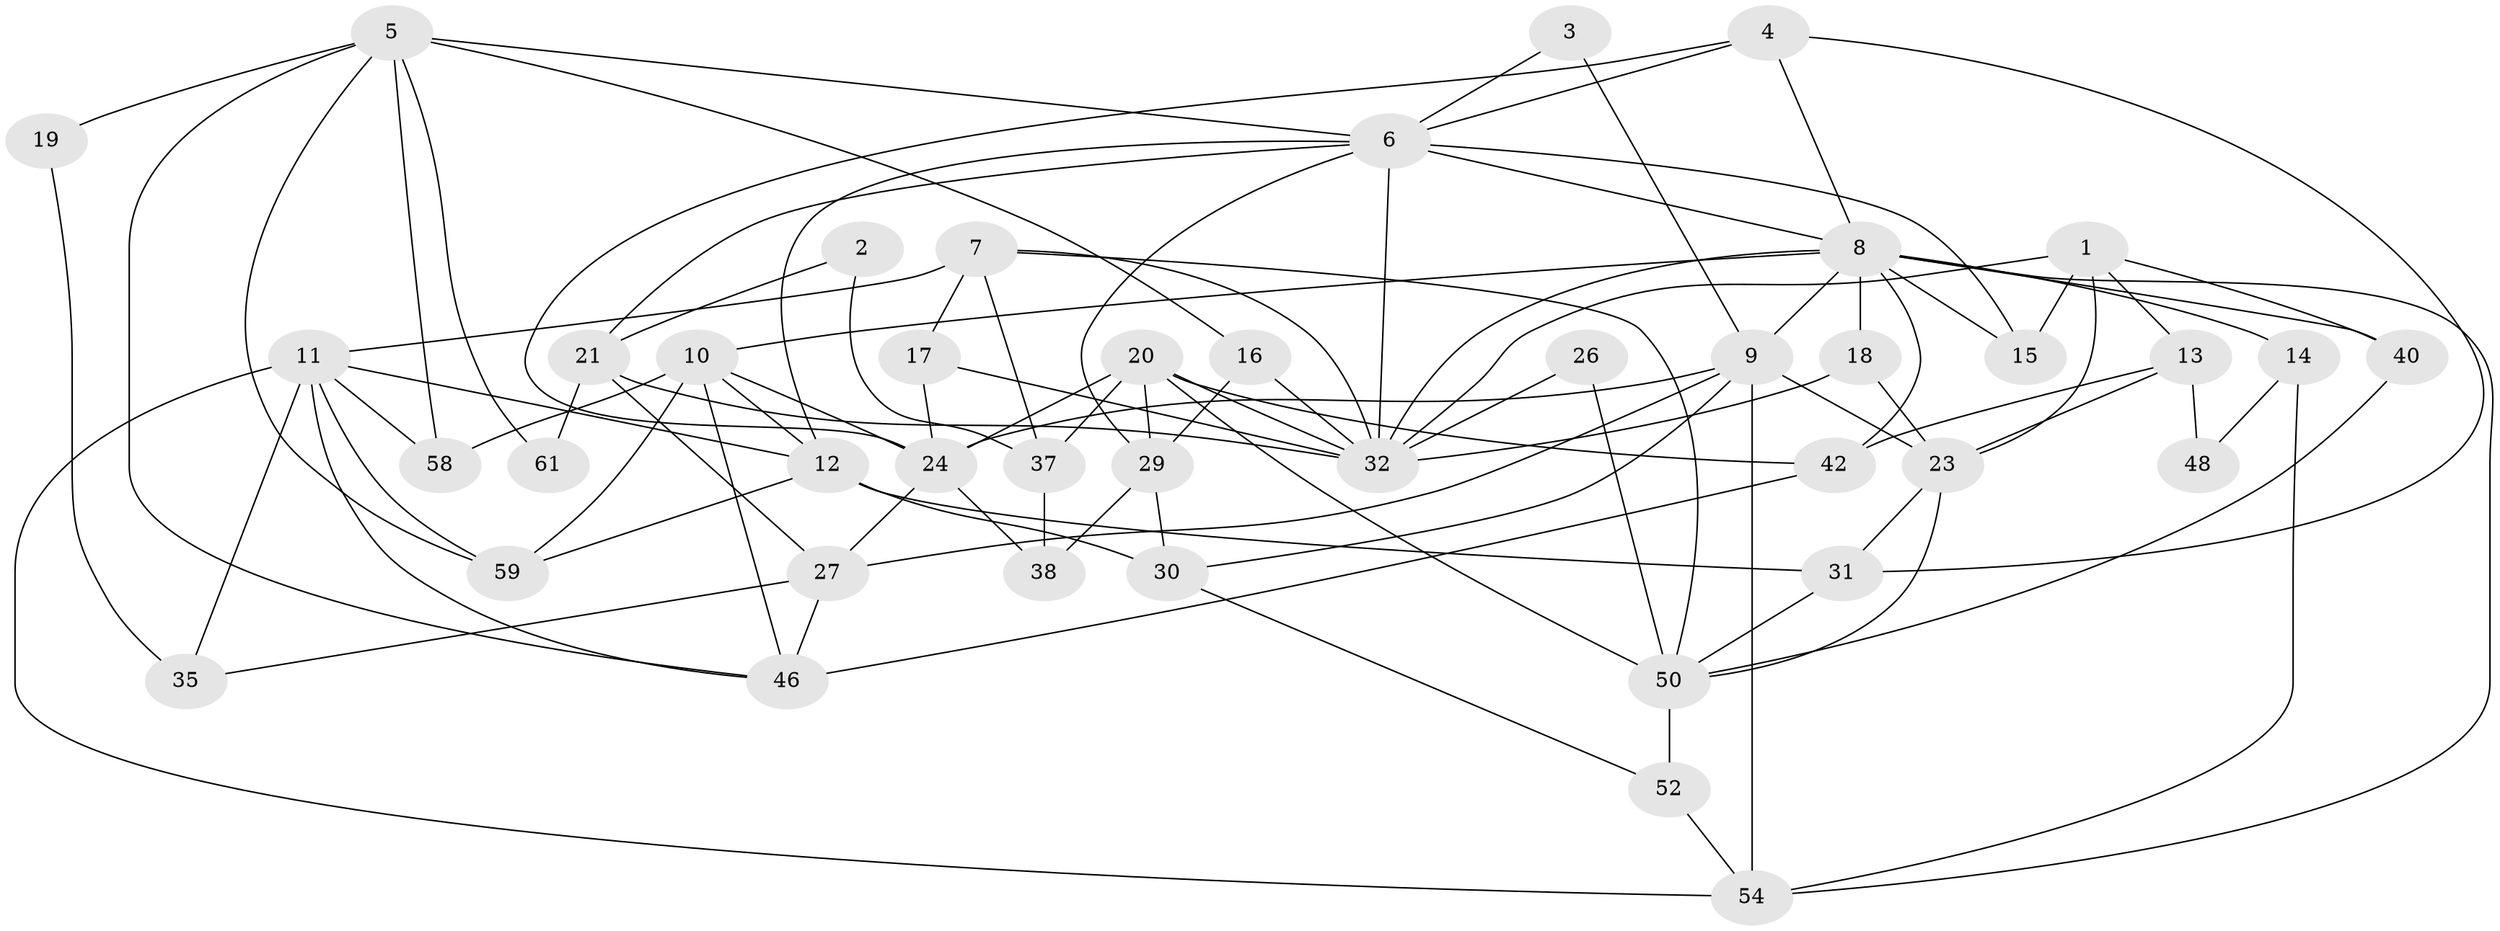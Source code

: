// Generated by graph-tools (version 1.1) at 2025/52/02/27/25 19:52:01]
// undirected, 42 vertices, 97 edges
graph export_dot {
graph [start="1"]
  node [color=gray90,style=filled];
  1 [super="+56"];
  2;
  3;
  4;
  5 [super="+41"];
  6 [super="+43"];
  7 [super="+60"];
  8 [super="+33"];
  9 [super="+36"];
  10 [super="+44"];
  11 [super="+22"];
  12 [super="+28"];
  13;
  14;
  15;
  16 [super="+34"];
  17;
  18;
  19;
  20;
  21 [super="+47"];
  23 [super="+25"];
  24 [super="+55"];
  26;
  27;
  29 [super="+53"];
  30 [super="+51"];
  31;
  32 [super="+45"];
  35;
  37 [super="+39"];
  38;
  40;
  42 [super="+57"];
  46 [super="+49"];
  48;
  50;
  52;
  54;
  58;
  59;
  61;
  1 -- 15;
  1 -- 32 [weight=2];
  1 -- 23;
  1 -- 40;
  1 -- 13;
  2 -- 21;
  2 -- 37;
  3 -- 9;
  3 -- 6;
  4 -- 31;
  4 -- 24;
  4 -- 6;
  4 -- 8;
  5 -- 16;
  5 -- 46;
  5 -- 19;
  5 -- 6;
  5 -- 58;
  5 -- 59;
  5 -- 61;
  6 -- 15;
  6 -- 21;
  6 -- 32;
  6 -- 12;
  6 -- 8;
  6 -- 29;
  7 -- 17;
  7 -- 37;
  7 -- 32;
  7 -- 50;
  7 -- 11;
  8 -- 18;
  8 -- 32;
  8 -- 40;
  8 -- 54;
  8 -- 42;
  8 -- 9;
  8 -- 14;
  8 -- 15;
  8 -- 10;
  9 -- 27;
  9 -- 23;
  9 -- 30;
  9 -- 24;
  9 -- 54;
  10 -- 24;
  10 -- 58;
  10 -- 59;
  10 -- 12;
  10 -- 46;
  11 -- 12;
  11 -- 35;
  11 -- 54;
  11 -- 59;
  11 -- 58;
  11 -- 46;
  12 -- 59;
  12 -- 30;
  12 -- 31;
  13 -- 23;
  13 -- 42;
  13 -- 48;
  14 -- 54;
  14 -- 48;
  16 -- 32;
  16 -- 29;
  17 -- 32;
  17 -- 24;
  18 -- 32;
  18 -- 23;
  19 -- 35;
  20 -- 32;
  20 -- 24 [weight=2];
  20 -- 29;
  20 -- 37 [weight=2];
  20 -- 50;
  20 -- 42;
  21 -- 32 [weight=2];
  21 -- 61;
  21 -- 27;
  23 -- 31;
  23 -- 50 [weight=2];
  24 -- 27;
  24 -- 38;
  26 -- 32;
  26 -- 50;
  27 -- 46 [weight=2];
  27 -- 35;
  29 -- 30;
  29 -- 38;
  30 -- 52;
  31 -- 50;
  37 -- 38;
  40 -- 50;
  42 -- 46;
  50 -- 52;
  52 -- 54;
}
